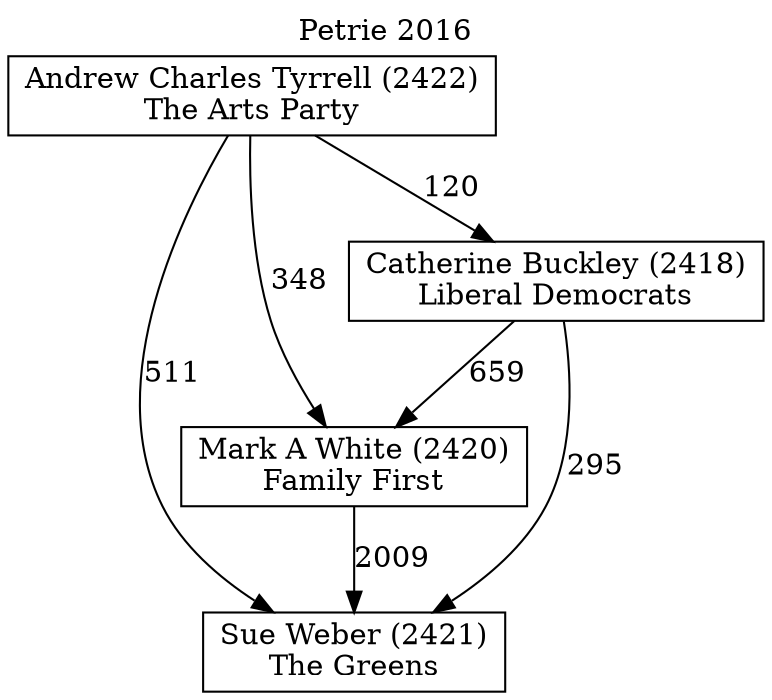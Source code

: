 // House preference flow
digraph "Sue Weber (2421)_Petrie_2016" {
	graph [label="Petrie 2016" labelloc=t mclimit=10]
	node [shape=box]
	"Mark A White (2420)" [label="Mark A White (2420)
Family First"]
	"Sue Weber (2421)" [label="Sue Weber (2421)
The Greens"]
	"Andrew Charles Tyrrell (2422)" [label="Andrew Charles Tyrrell (2422)
The Arts Party"]
	"Catherine Buckley (2418)" [label="Catherine Buckley (2418)
Liberal Democrats"]
	"Catherine Buckley (2418)" -> "Sue Weber (2421)" [label=295]
	"Andrew Charles Tyrrell (2422)" -> "Sue Weber (2421)" [label=511]
	"Mark A White (2420)" -> "Sue Weber (2421)" [label=2009]
	"Andrew Charles Tyrrell (2422)" -> "Catherine Buckley (2418)" [label=120]
	"Andrew Charles Tyrrell (2422)" -> "Mark A White (2420)" [label=348]
	"Catherine Buckley (2418)" -> "Mark A White (2420)" [label=659]
}
